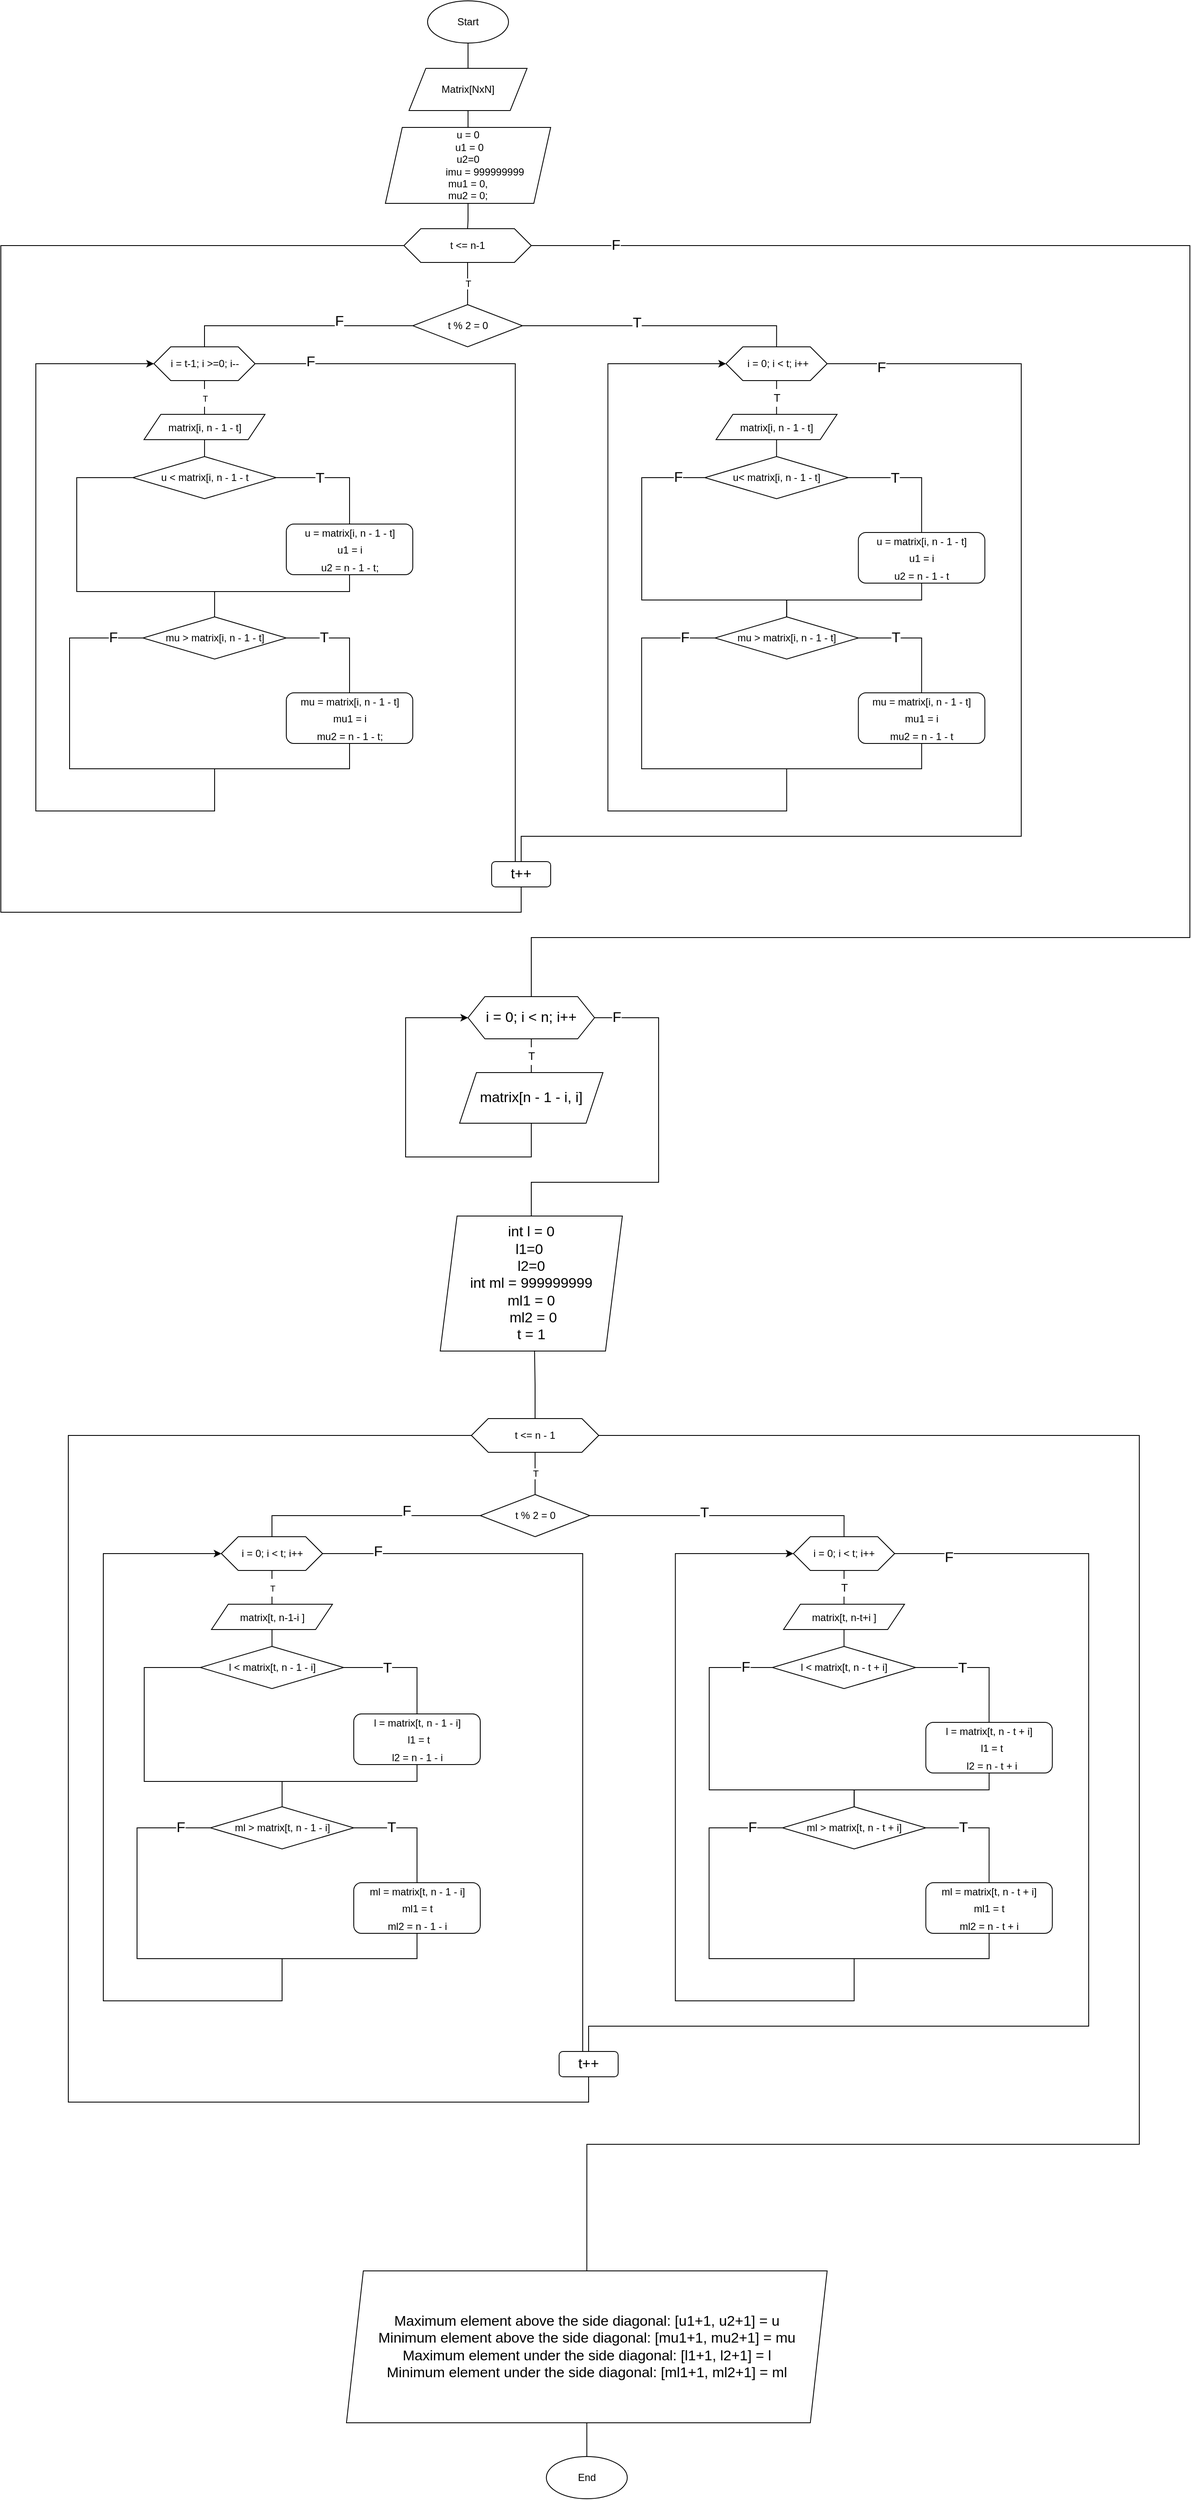 <mxfile version="15.4.0" type="device"><diagram id="8xcGf287EEQelV4MC-x3" name="Страница 1"><mxGraphModel dx="1084" dy="444" grid="0" gridSize="10" guides="1" tooltips="1" connect="1" arrows="1" fold="1" page="0" pageScale="1" pageWidth="827" pageHeight="1169" math="0" shadow="0"><root><mxCell id="0"/><mxCell id="1" parent="0"/><mxCell id="Vc5OaN6v-Y1OajRqYdBm-3" value="" style="edgeStyle=orthogonalEdgeStyle;rounded=0;orthogonalLoop=1;jettySize=auto;html=1;endArrow=none;endFill=0;" parent="1" source="Vc5OaN6v-Y1OajRqYdBm-1" target="Vc5OaN6v-Y1OajRqYdBm-2" edge="1"><mxGeometry relative="1" as="geometry"/></mxCell><mxCell id="Vc5OaN6v-Y1OajRqYdBm-1" value="Start" style="ellipse;whiteSpace=wrap;html=1;" parent="1" vertex="1"><mxGeometry x="366" y="30" width="96" height="50" as="geometry"/></mxCell><mxCell id="Vc5OaN6v-Y1OajRqYdBm-7" value="" style="edgeStyle=orthogonalEdgeStyle;rounded=0;orthogonalLoop=1;jettySize=auto;html=1;endArrow=none;endFill=0;" parent="1" source="Vc5OaN6v-Y1OajRqYdBm-2" target="Vc5OaN6v-Y1OajRqYdBm-6" edge="1"><mxGeometry relative="1" as="geometry"/></mxCell><mxCell id="Vc5OaN6v-Y1OajRqYdBm-2" value="Matrix[NxN]" style="shape=parallelogram;perimeter=parallelogramPerimeter;whiteSpace=wrap;html=1;fixedSize=1;" parent="1" vertex="1"><mxGeometry x="344" y="110" width="140" height="50" as="geometry"/></mxCell><mxCell id="Vc5OaN6v-Y1OajRqYdBm-9" value="" style="edgeStyle=orthogonalEdgeStyle;rounded=0;orthogonalLoop=1;jettySize=auto;html=1;endArrow=none;endFill=0;" parent="1" source="Vc5OaN6v-Y1OajRqYdBm-6" target="Vc5OaN6v-Y1OajRqYdBm-8" edge="1"><mxGeometry relative="1" as="geometry"/></mxCell><mxCell id="Vc5OaN6v-Y1OajRqYdBm-6" value="&lt;div&gt;u = 0&lt;/div&gt;&lt;div&gt;&amp;nbsp;u1 = 0&lt;/div&gt;&lt;div&gt;u2=0&lt;/div&gt;&lt;div&gt;&amp;nbsp; &amp;nbsp; &amp;nbsp; &amp;nbsp; &amp;nbsp; &amp;nbsp; imu = 999999999&lt;/div&gt;&lt;div&gt;mu1 = 0,&lt;/div&gt;&lt;div&gt;mu2 = 0;&lt;/div&gt;" style="shape=parallelogram;perimeter=parallelogramPerimeter;whiteSpace=wrap;html=1;fixedSize=1;" parent="1" vertex="1"><mxGeometry x="316" y="180" width="196" height="90" as="geometry"/></mxCell><mxCell id="Vc5OaN6v-Y1OajRqYdBm-59" style="edgeStyle=orthogonalEdgeStyle;rounded=0;orthogonalLoop=1;jettySize=auto;html=1;entryX=0.5;entryY=0;entryDx=0;entryDy=0;fontSize=17;endArrow=none;endFill=0;" parent="1" source="Vc5OaN6v-Y1OajRqYdBm-8" target="Vc5OaN6v-Y1OajRqYdBm-56" edge="1"><mxGeometry relative="1" as="geometry"><Array as="points"><mxPoint x="1270" y="320"/><mxPoint x="1270" y="1140"/><mxPoint x="489" y="1140"/></Array></mxGeometry></mxCell><mxCell id="Vc5OaN6v-Y1OajRqYdBm-60" value="F" style="edgeLabel;html=1;align=center;verticalAlign=middle;resizable=0;points=[];fontSize=17;" parent="Vc5OaN6v-Y1OajRqYdBm-59" vertex="1" connectable="0"><mxGeometry x="-0.841" y="1" relative="1" as="geometry"><mxPoint x="-95" y="1" as="offset"/></mxGeometry></mxCell><mxCell id="Vc5OaN6v-Y1OajRqYdBm-8" value="t &amp;lt;= n-1" style="shape=hexagon;perimeter=hexagonPerimeter2;whiteSpace=wrap;html=1;fixedSize=1;" parent="1" vertex="1"><mxGeometry x="338" y="300" width="151" height="40" as="geometry"/></mxCell><mxCell id="Vc5OaN6v-Y1OajRqYdBm-11" value="T" style="edgeStyle=orthogonalEdgeStyle;rounded=0;orthogonalLoop=1;jettySize=auto;html=1;endArrow=none;endFill=0;" parent="1" source="Vc5OaN6v-Y1OajRqYdBm-10" target="Vc5OaN6v-Y1OajRqYdBm-8" edge="1"><mxGeometry relative="1" as="geometry"/></mxCell><mxCell id="Vc5OaN6v-Y1OajRqYdBm-13" style="edgeStyle=orthogonalEdgeStyle;rounded=0;orthogonalLoop=1;jettySize=auto;html=1;entryX=0.5;entryY=0;entryDx=0;entryDy=0;endArrow=none;endFill=0;" parent="1" source="Vc5OaN6v-Y1OajRqYdBm-10" target="Vc5OaN6v-Y1OajRqYdBm-12" edge="1"><mxGeometry relative="1" as="geometry"/></mxCell><mxCell id="Vc5OaN6v-Y1OajRqYdBm-15" value="T" style="edgeLabel;html=1;align=center;verticalAlign=middle;resizable=0;points=[];fontSize=17;" parent="Vc5OaN6v-Y1OajRqYdBm-13" vertex="1" connectable="0"><mxGeometry x="-0.174" y="3" relative="1" as="geometry"><mxPoint as="offset"/></mxGeometry></mxCell><mxCell id="Vc5OaN6v-Y1OajRqYdBm-43" style="edgeStyle=orthogonalEdgeStyle;rounded=0;orthogonalLoop=1;jettySize=auto;html=1;entryX=0.5;entryY=0;entryDx=0;entryDy=0;fontSize=17;endArrow=none;endFill=0;" parent="1" source="Vc5OaN6v-Y1OajRqYdBm-10" target="Vc5OaN6v-Y1OajRqYdBm-31" edge="1"><mxGeometry relative="1" as="geometry"/></mxCell><mxCell id="Vc5OaN6v-Y1OajRqYdBm-44" value="F" style="edgeLabel;html=1;align=center;verticalAlign=middle;resizable=0;points=[];fontSize=17;" parent="Vc5OaN6v-Y1OajRqYdBm-43" vertex="1" connectable="0"><mxGeometry x="-0.352" y="7" relative="1" as="geometry"><mxPoint y="-12" as="offset"/></mxGeometry></mxCell><mxCell id="Vc5OaN6v-Y1OajRqYdBm-10" value="t % 2 = 0" style="rhombus;whiteSpace=wrap;html=1;" parent="1" vertex="1"><mxGeometry x="348.5" y="390" width="130" height="50" as="geometry"/></mxCell><mxCell id="Vc5OaN6v-Y1OajRqYdBm-152" style="edgeStyle=orthogonalEdgeStyle;rounded=0;orthogonalLoop=1;jettySize=auto;html=1;entryX=0.5;entryY=0;entryDx=0;entryDy=0;fontSize=17;endArrow=none;endFill=0;" parent="1" source="Vc5OaN6v-Y1OajRqYdBm-12" target="Vc5OaN6v-Y1OajRqYdBm-150" edge="1"><mxGeometry relative="1" as="geometry"><Array as="points"><mxPoint x="1070" y="460"/><mxPoint x="1070" y="1020"/><mxPoint x="477" y="1020"/></Array></mxGeometry></mxCell><mxCell id="Vc5OaN6v-Y1OajRqYdBm-153" value="F" style="edgeLabel;html=1;align=center;verticalAlign=middle;resizable=0;points=[];fontSize=17;" parent="Vc5OaN6v-Y1OajRqYdBm-152" vertex="1" connectable="0"><mxGeometry x="-0.909" y="-5" relative="1" as="geometry"><mxPoint x="-1" as="offset"/></mxGeometry></mxCell><mxCell id="Vc5OaN6v-Y1OajRqYdBm-12" value="&amp;nbsp;i = 0; i &amp;lt; t; i++" style="shape=hexagon;perimeter=hexagonPerimeter2;whiteSpace=wrap;html=1;fixedSize=1;" parent="1" vertex="1"><mxGeometry x="719.86" y="440" width="120" height="40" as="geometry"/></mxCell><mxCell id="Vc5OaN6v-Y1OajRqYdBm-19" style="edgeStyle=orthogonalEdgeStyle;rounded=0;orthogonalLoop=1;jettySize=auto;html=1;entryX=0.5;entryY=0;entryDx=0;entryDy=0;fontSize=17;endArrow=none;endFill=0;" parent="1" source="Vc5OaN6v-Y1OajRqYdBm-16" target="Vc5OaN6v-Y1OajRqYdBm-18" edge="1"><mxGeometry relative="1" as="geometry"/></mxCell><mxCell id="Vc5OaN6v-Y1OajRqYdBm-20" value="T" style="edgeLabel;html=1;align=center;verticalAlign=middle;resizable=0;points=[];fontSize=17;" parent="Vc5OaN6v-Y1OajRqYdBm-19" vertex="1" connectable="0"><mxGeometry x="-0.284" y="-1" relative="1" as="geometry"><mxPoint as="offset"/></mxGeometry></mxCell><mxCell id="Vc5OaN6v-Y1OajRqYdBm-22" value="F" style="edgeStyle=orthogonalEdgeStyle;rounded=0;orthogonalLoop=1;jettySize=auto;html=1;entryX=0.5;entryY=0;entryDx=0;entryDy=0;fontSize=17;endArrow=none;endFill=0;exitX=0;exitY=0.5;exitDx=0;exitDy=0;" parent="1" source="Vc5OaN6v-Y1OajRqYdBm-16" target="Vc5OaN6v-Y1OajRqYdBm-21" edge="1"><mxGeometry x="-0.852" relative="1" as="geometry"><Array as="points"><mxPoint x="620" y="595"/><mxPoint x="620" y="740"/><mxPoint x="792" y="740"/></Array><mxPoint x="-1" as="offset"/></mxGeometry></mxCell><mxCell id="Vc5OaN6v-Y1OajRqYdBm-16" value="u&amp;lt; matrix[i, n - 1 - t]" style="rhombus;whiteSpace=wrap;html=1;" parent="1" vertex="1"><mxGeometry x="694.86" y="570" width="170" height="50" as="geometry"/></mxCell><mxCell id="Vc5OaN6v-Y1OajRqYdBm-23" style="edgeStyle=orthogonalEdgeStyle;rounded=0;orthogonalLoop=1;jettySize=auto;html=1;entryX=0.5;entryY=0;entryDx=0;entryDy=0;fontSize=17;endArrow=none;endFill=0;" parent="1" source="Vc5OaN6v-Y1OajRqYdBm-18" target="Vc5OaN6v-Y1OajRqYdBm-21" edge="1"><mxGeometry relative="1" as="geometry"/></mxCell><mxCell id="Vc5OaN6v-Y1OajRqYdBm-18" value="&lt;div&gt;&lt;font style=&quot;font-size: 12px&quot;&gt;u = matrix[i, n - 1 - t]&lt;/font&gt;&lt;/div&gt;&lt;div&gt;&lt;span style=&quot;font-size: 12px&quot;&gt;u1 = i&lt;/span&gt;&lt;/div&gt;&lt;div&gt;&lt;span style=&quot;font-size: 12px&quot;&gt;u2 = n - 1 - t&lt;/span&gt;&lt;/div&gt;" style="rounded=1;whiteSpace=wrap;html=1;fontSize=17;" parent="1" vertex="1"><mxGeometry x="876.86" y="660" width="150" height="60" as="geometry"/></mxCell><mxCell id="Vc5OaN6v-Y1OajRqYdBm-25" value="T" style="edgeStyle=orthogonalEdgeStyle;rounded=0;orthogonalLoop=1;jettySize=auto;html=1;entryX=0.5;entryY=0;entryDx=0;entryDy=0;fontSize=17;endArrow=none;endFill=0;" parent="1" source="Vc5OaN6v-Y1OajRqYdBm-21" target="Vc5OaN6v-Y1OajRqYdBm-24" edge="1"><mxGeometry x="-0.386" relative="1" as="geometry"><Array as="points"><mxPoint x="951.86" y="785"/></Array><mxPoint x="1" as="offset"/></mxGeometry></mxCell><mxCell id="Vc5OaN6v-Y1OajRqYdBm-27" value="F" style="edgeStyle=orthogonalEdgeStyle;rounded=0;orthogonalLoop=1;jettySize=auto;html=1;entryX=0;entryY=0.5;entryDx=0;entryDy=0;fontSize=17;endArrow=classic;endFill=1;exitX=0;exitY=0.5;exitDx=0;exitDy=0;" parent="1" source="Vc5OaN6v-Y1OajRqYdBm-21" target="Vc5OaN6v-Y1OajRqYdBm-12" edge="1"><mxGeometry x="-0.945" relative="1" as="geometry"><mxPoint x="679.86" y="900" as="sourcePoint"/><Array as="points"><mxPoint x="619.86" y="785"/><mxPoint x="619.86" y="940"/><mxPoint x="791.86" y="940"/><mxPoint x="791.86" y="990"/><mxPoint x="579.86" y="990"/><mxPoint x="579.86" y="460"/></Array><mxPoint x="1" as="offset"/></mxGeometry></mxCell><mxCell id="Vc5OaN6v-Y1OajRqYdBm-21" value="mu &amp;gt; matrix[i, n - 1 - t]" style="rhombus;whiteSpace=wrap;html=1;" parent="1" vertex="1"><mxGeometry x="706.86" y="760" width="170" height="50" as="geometry"/></mxCell><mxCell id="Vc5OaN6v-Y1OajRqYdBm-28" style="edgeStyle=orthogonalEdgeStyle;rounded=0;orthogonalLoop=1;jettySize=auto;html=1;fontSize=17;endArrow=none;endFill=0;" parent="1" source="Vc5OaN6v-Y1OajRqYdBm-24" edge="1"><mxGeometry relative="1" as="geometry"><mxPoint x="789.86" y="940" as="targetPoint"/><Array as="points"><mxPoint x="951.86" y="940"/></Array></mxGeometry></mxCell><mxCell id="Vc5OaN6v-Y1OajRqYdBm-24" value="&lt;div&gt;&lt;span style=&quot;font-size: 12px&quot;&gt;mu = matrix[i, n - 1 - t]&lt;/span&gt;&lt;/div&gt;&lt;div&gt;&lt;span style=&quot;font-size: 12px&quot;&gt;mu1 = i&lt;/span&gt;&lt;/div&gt;&lt;div&gt;&lt;span style=&quot;font-size: 12px&quot;&gt;mu2 = n - 1 - t&lt;/span&gt;&lt;/div&gt;" style="rounded=1;whiteSpace=wrap;html=1;fontSize=17;" parent="1" vertex="1"><mxGeometry x="876.86" y="850" width="150" height="60" as="geometry"/></mxCell><mxCell id="Vc5OaN6v-Y1OajRqYdBm-50" value="&lt;font style=&quot;font-size: 10px&quot;&gt;T&lt;/font&gt;" style="edgeStyle=orthogonalEdgeStyle;rounded=0;orthogonalLoop=1;jettySize=auto;html=1;fontSize=17;endArrow=none;endFill=0;" parent="1" source="Vc5OaN6v-Y1OajRqYdBm-31" target="Vc5OaN6v-Y1OajRqYdBm-49" edge="1"><mxGeometry relative="1" as="geometry"/></mxCell><mxCell id="Vc5OaN6v-Y1OajRqYdBm-151" style="edgeStyle=orthogonalEdgeStyle;rounded=0;orthogonalLoop=1;jettySize=auto;html=1;entryX=0.5;entryY=0;entryDx=0;entryDy=0;fontSize=17;endArrow=none;endFill=0;" parent="1" source="Vc5OaN6v-Y1OajRqYdBm-31" target="Vc5OaN6v-Y1OajRqYdBm-150" edge="1"><mxGeometry relative="1" as="geometry"><Array as="points"><mxPoint x="470" y="460"/><mxPoint x="470" y="1050"/></Array></mxGeometry></mxCell><mxCell id="Vc5OaN6v-Y1OajRqYdBm-154" value="F" style="edgeLabel;html=1;align=center;verticalAlign=middle;resizable=0;points=[];fontSize=17;" parent="Vc5OaN6v-Y1OajRqYdBm-151" vertex="1" connectable="0"><mxGeometry x="-0.856" y="2" relative="1" as="geometry"><mxPoint as="offset"/></mxGeometry></mxCell><mxCell id="Vc5OaN6v-Y1OajRqYdBm-31" value="i = t-1; i &amp;gt;=0; i--" style="shape=hexagon;perimeter=hexagonPerimeter2;whiteSpace=wrap;html=1;fixedSize=1;" parent="1" vertex="1"><mxGeometry x="41.5" y="440" width="120" height="40" as="geometry"/></mxCell><mxCell id="Vc5OaN6v-Y1OajRqYdBm-32" style="edgeStyle=orthogonalEdgeStyle;rounded=0;orthogonalLoop=1;jettySize=auto;html=1;entryX=0.5;entryY=0;entryDx=0;entryDy=0;fontSize=17;endArrow=none;endFill=0;" parent="1" source="Vc5OaN6v-Y1OajRqYdBm-35" target="Vc5OaN6v-Y1OajRqYdBm-37" edge="1"><mxGeometry relative="1" as="geometry"/></mxCell><mxCell id="Vc5OaN6v-Y1OajRqYdBm-33" value="T" style="edgeLabel;html=1;align=center;verticalAlign=middle;resizable=0;points=[];fontSize=17;" parent="Vc5OaN6v-Y1OajRqYdBm-32" vertex="1" connectable="0"><mxGeometry x="-0.284" y="-1" relative="1" as="geometry"><mxPoint as="offset"/></mxGeometry></mxCell><mxCell id="Vc5OaN6v-Y1OajRqYdBm-48" style="edgeStyle=orthogonalEdgeStyle;rounded=0;orthogonalLoop=1;jettySize=auto;html=1;entryX=0.5;entryY=0;entryDx=0;entryDy=0;fontSize=17;endArrow=none;endFill=0;exitX=0;exitY=0.5;exitDx=0;exitDy=0;" parent="1" source="Vc5OaN6v-Y1OajRqYdBm-35" target="Vc5OaN6v-Y1OajRqYdBm-40" edge="1"><mxGeometry relative="1" as="geometry"><Array as="points"><mxPoint x="-50" y="595"/><mxPoint x="-50" y="730"/><mxPoint x="114" y="730"/></Array></mxGeometry></mxCell><mxCell id="Vc5OaN6v-Y1OajRqYdBm-35" value="u &amp;lt; matrix[i, n - 1 - t" style="rhombus;whiteSpace=wrap;html=1;" parent="1" vertex="1"><mxGeometry x="16.5" y="570" width="170" height="50" as="geometry"/></mxCell><mxCell id="Vc5OaN6v-Y1OajRqYdBm-36" style="edgeStyle=orthogonalEdgeStyle;rounded=0;orthogonalLoop=1;jettySize=auto;html=1;entryX=0.5;entryY=0;entryDx=0;entryDy=0;fontSize=17;endArrow=none;endFill=0;" parent="1" source="Vc5OaN6v-Y1OajRqYdBm-37" target="Vc5OaN6v-Y1OajRqYdBm-40" edge="1"><mxGeometry relative="1" as="geometry"><mxPoint x="113.5" y="810" as="targetPoint"/><Array as="points"><mxPoint x="274" y="730"/><mxPoint x="114" y="730"/></Array></mxGeometry></mxCell><mxCell id="Vc5OaN6v-Y1OajRqYdBm-37" value="&lt;div&gt;&lt;span style=&quot;font-size: 12px&quot;&gt;u = matrix[i, n - 1 - t]&lt;/span&gt;&lt;/div&gt;&lt;div&gt;&lt;span style=&quot;font-size: 12px&quot;&gt;u1 = i&lt;/span&gt;&lt;/div&gt;&lt;div&gt;&lt;span style=&quot;font-size: 12px&quot;&gt;u2 = n - 1 - t;&lt;/span&gt;&lt;/div&gt;" style="rounded=1;whiteSpace=wrap;html=1;fontSize=17;" parent="1" vertex="1"><mxGeometry x="198.5" y="650" width="150" height="60" as="geometry"/></mxCell><mxCell id="Vc5OaN6v-Y1OajRqYdBm-38" value="T" style="edgeStyle=orthogonalEdgeStyle;rounded=0;orthogonalLoop=1;jettySize=auto;html=1;entryX=0.5;entryY=0;entryDx=0;entryDy=0;fontSize=17;endArrow=none;endFill=0;" parent="1" source="Vc5OaN6v-Y1OajRqYdBm-40" target="Vc5OaN6v-Y1OajRqYdBm-42" edge="1"><mxGeometry x="-0.386" relative="1" as="geometry"><Array as="points"><mxPoint x="273.5" y="785"/></Array><mxPoint x="1" as="offset"/></mxGeometry></mxCell><mxCell id="Vc5OaN6v-Y1OajRqYdBm-39" value="F" style="edgeStyle=orthogonalEdgeStyle;rounded=0;orthogonalLoop=1;jettySize=auto;html=1;entryX=0;entryY=0.5;entryDx=0;entryDy=0;fontSize=17;endArrow=classic;endFill=1;exitX=0;exitY=0.5;exitDx=0;exitDy=0;" parent="1" source="Vc5OaN6v-Y1OajRqYdBm-40" target="Vc5OaN6v-Y1OajRqYdBm-31" edge="1"><mxGeometry x="-0.945" relative="1" as="geometry"><mxPoint x="1.5" y="900" as="sourcePoint"/><Array as="points"><mxPoint x="-58.5" y="785"/><mxPoint x="-58.5" y="940"/><mxPoint x="113.5" y="940"/><mxPoint x="113.5" y="990"/><mxPoint x="-98.5" y="990"/><mxPoint x="-98.5" y="460"/></Array><mxPoint x="1" as="offset"/></mxGeometry></mxCell><mxCell id="Vc5OaN6v-Y1OajRqYdBm-40" value="mu &amp;gt; matrix[i, n - 1 - t]" style="rhombus;whiteSpace=wrap;html=1;" parent="1" vertex="1"><mxGeometry x="28.5" y="760" width="170" height="50" as="geometry"/></mxCell><mxCell id="Vc5OaN6v-Y1OajRqYdBm-41" style="edgeStyle=orthogonalEdgeStyle;rounded=0;orthogonalLoop=1;jettySize=auto;html=1;fontSize=17;endArrow=none;endFill=0;" parent="1" source="Vc5OaN6v-Y1OajRqYdBm-42" edge="1"><mxGeometry relative="1" as="geometry"><mxPoint x="111.5" y="940" as="targetPoint"/><Array as="points"><mxPoint x="273.5" y="940"/></Array></mxGeometry></mxCell><mxCell id="Vc5OaN6v-Y1OajRqYdBm-42" value="&lt;div&gt;&lt;span style=&quot;font-size: 12px&quot;&gt;mu = matrix[i, n - 1 - t]&lt;/span&gt;&lt;/div&gt;&lt;div&gt;&lt;span style=&quot;font-size: 12px&quot;&gt;mu1 = i&lt;/span&gt;&lt;/div&gt;&lt;div&gt;&lt;span style=&quot;font-size: 12px&quot;&gt;mu2 = n - 1 - t;&lt;/span&gt;&lt;/div&gt;" style="rounded=1;whiteSpace=wrap;html=1;fontSize=17;" parent="1" vertex="1"><mxGeometry x="198.5" y="850" width="150" height="60" as="geometry"/></mxCell><mxCell id="Vc5OaN6v-Y1OajRqYdBm-52" style="edgeStyle=orthogonalEdgeStyle;rounded=0;orthogonalLoop=1;jettySize=auto;html=1;entryX=0.5;entryY=0;entryDx=0;entryDy=0;fontSize=17;endArrow=none;endFill=0;" parent="1" source="Vc5OaN6v-Y1OajRqYdBm-49" target="Vc5OaN6v-Y1OajRqYdBm-35" edge="1"><mxGeometry relative="1" as="geometry"/></mxCell><mxCell id="Vc5OaN6v-Y1OajRqYdBm-49" value="&lt;font style=&quot;font-size: 12px&quot;&gt;matrix[i, n - 1 - t]&lt;/font&gt;" style="shape=parallelogram;perimeter=parallelogramPerimeter;whiteSpace=wrap;html=1;fixedSize=1;fontSize=17;" parent="1" vertex="1"><mxGeometry x="29.75" y="520" width="143.5" height="30" as="geometry"/></mxCell><mxCell id="Vc5OaN6v-Y1OajRqYdBm-54" value="" style="edgeStyle=orthogonalEdgeStyle;rounded=0;orthogonalLoop=1;jettySize=auto;html=1;fontSize=17;endArrow=none;endFill=0;" parent="1" source="Vc5OaN6v-Y1OajRqYdBm-53" target="Vc5OaN6v-Y1OajRqYdBm-16" edge="1"><mxGeometry relative="1" as="geometry"/></mxCell><mxCell id="Vc5OaN6v-Y1OajRqYdBm-55" value="&lt;font style=&quot;font-size: 13px&quot;&gt;T&lt;/font&gt;" style="edgeStyle=orthogonalEdgeStyle;rounded=0;orthogonalLoop=1;jettySize=auto;html=1;fontSize=17;endArrow=none;endFill=0;" parent="1" source="Vc5OaN6v-Y1OajRqYdBm-53" target="Vc5OaN6v-Y1OajRqYdBm-12" edge="1"><mxGeometry relative="1" as="geometry"/></mxCell><mxCell id="Vc5OaN6v-Y1OajRqYdBm-53" value="&lt;font style=&quot;font-size: 12px&quot;&gt;matrix[i, n - 1 - t]&lt;/font&gt;" style="shape=parallelogram;perimeter=parallelogramPerimeter;whiteSpace=wrap;html=1;fixedSize=1;fontSize=17;" parent="1" vertex="1"><mxGeometry x="708.11" y="520" width="143.5" height="30" as="geometry"/></mxCell><mxCell id="Vc5OaN6v-Y1OajRqYdBm-62" value="&lt;font style=&quot;font-size: 13px&quot;&gt;T&lt;/font&gt;" style="edgeStyle=orthogonalEdgeStyle;rounded=0;orthogonalLoop=1;jettySize=auto;html=1;fontSize=17;endArrow=none;endFill=0;" parent="1" source="Vc5OaN6v-Y1OajRqYdBm-56" target="Vc5OaN6v-Y1OajRqYdBm-61" edge="1"><mxGeometry relative="1" as="geometry"/></mxCell><mxCell id="Vc5OaN6v-Y1OajRqYdBm-65" value="F" style="edgeStyle=orthogonalEdgeStyle;rounded=0;orthogonalLoop=1;jettySize=auto;html=1;entryX=0.5;entryY=0;entryDx=0;entryDy=0;fontSize=17;endArrow=none;endFill=0;" parent="1" source="Vc5OaN6v-Y1OajRqYdBm-56" target="Vc5OaN6v-Y1OajRqYdBm-64" edge="1"><mxGeometry x="-0.887" relative="1" as="geometry"><Array as="points"><mxPoint x="640" y="1235"/><mxPoint x="640" y="1430"/><mxPoint x="489" y="1430"/></Array><mxPoint as="offset"/></mxGeometry></mxCell><mxCell id="Vc5OaN6v-Y1OajRqYdBm-56" value="i = 0; i &amp;lt; n; i++" style="shape=hexagon;perimeter=hexagonPerimeter2;whiteSpace=wrap;html=1;fixedSize=1;fontSize=17;" parent="1" vertex="1"><mxGeometry x="414" y="1210" width="150" height="50" as="geometry"/></mxCell><mxCell id="Vc5OaN6v-Y1OajRqYdBm-63" style="edgeStyle=orthogonalEdgeStyle;rounded=0;orthogonalLoop=1;jettySize=auto;html=1;entryX=0;entryY=0.5;entryDx=0;entryDy=0;fontSize=17;endArrow=classic;endFill=1;" parent="1" source="Vc5OaN6v-Y1OajRqYdBm-61" target="Vc5OaN6v-Y1OajRqYdBm-56" edge="1"><mxGeometry relative="1" as="geometry"><Array as="points"><mxPoint x="489" y="1400"/><mxPoint x="340" y="1400"/><mxPoint x="340" y="1235"/></Array></mxGeometry></mxCell><mxCell id="Vc5OaN6v-Y1OajRqYdBm-61" value="matrix[n - 1 - i, i]" style="shape=parallelogram;perimeter=parallelogramPerimeter;whiteSpace=wrap;html=1;fixedSize=1;fontSize=17;" parent="1" vertex="1"><mxGeometry x="404" y="1300" width="170" height="60" as="geometry"/></mxCell><mxCell id="Vc5OaN6v-Y1OajRqYdBm-64" value="&lt;div&gt;int l = 0&lt;/div&gt;&lt;div&gt;l1=0&amp;nbsp;&lt;/div&gt;&lt;div&gt;l2=0&lt;/div&gt;&lt;div&gt;&lt;span&gt;int ml = 999999999&lt;/span&gt;&lt;/div&gt;&lt;div&gt;ml1 = 0&lt;/div&gt;&lt;div&gt;&amp;nbsp;ml2 = 0&lt;/div&gt;&lt;div&gt;t = 1&lt;/div&gt;" style="shape=parallelogram;perimeter=parallelogramPerimeter;whiteSpace=wrap;html=1;fixedSize=1;fontSize=17;" parent="1" vertex="1"><mxGeometry x="381" y="1470" width="216" height="160" as="geometry"/></mxCell><mxCell id="Vc5OaN6v-Y1OajRqYdBm-155" style="edgeStyle=orthogonalEdgeStyle;rounded=0;orthogonalLoop=1;jettySize=auto;html=1;entryX=0;entryY=0.5;entryDx=0;entryDy=0;fontSize=17;endArrow=none;endFill=0;" parent="1" source="Vc5OaN6v-Y1OajRqYdBm-150" target="Vc5OaN6v-Y1OajRqYdBm-8" edge="1"><mxGeometry relative="1" as="geometry"><Array as="points"><mxPoint x="477" y="1110"/><mxPoint x="-140" y="1110"/><mxPoint x="-140" y="320"/></Array></mxGeometry></mxCell><mxCell id="Vc5OaN6v-Y1OajRqYdBm-150" value="t++" style="rounded=1;whiteSpace=wrap;html=1;fontSize=17;" parent="1" vertex="1"><mxGeometry x="442" y="1050" width="70" height="30" as="geometry"/></mxCell><mxCell id="Vc5OaN6v-Y1OajRqYdBm-201" style="edgeStyle=orthogonalEdgeStyle;rounded=0;orthogonalLoop=1;jettySize=auto;html=1;fontSize=17;endArrow=none;endFill=0;entryX=0.518;entryY=0.996;entryDx=0;entryDy=0;entryPerimeter=0;" parent="1" source="Vc5OaN6v-Y1OajRqYdBm-157" target="Vc5OaN6v-Y1OajRqYdBm-64" edge="1"><mxGeometry relative="1" as="geometry"><mxPoint x="493.5" y="1640.0" as="targetPoint"/></mxGeometry></mxCell><mxCell id="Vc5OaN6v-Y1OajRqYdBm-203" style="edgeStyle=orthogonalEdgeStyle;rounded=0;orthogonalLoop=1;jettySize=auto;html=1;entryX=0.5;entryY=0;entryDx=0;entryDy=0;fontSize=17;endArrow=none;endFill=0;" parent="1" source="Vc5OaN6v-Y1OajRqYdBm-157" target="Vc5OaN6v-Y1OajRqYdBm-202" edge="1"><mxGeometry relative="1" as="geometry"><Array as="points"><mxPoint x="1210" y="1730"/><mxPoint x="1210" y="2570"/><mxPoint x="555" y="2570"/></Array></mxGeometry></mxCell><mxCell id="Vc5OaN6v-Y1OajRqYdBm-157" value="t &amp;lt;= n - 1" style="shape=hexagon;perimeter=hexagonPerimeter2;whiteSpace=wrap;html=1;fixedSize=1;" parent="1" vertex="1"><mxGeometry x="418" y="1710" width="151" height="40" as="geometry"/></mxCell><mxCell id="Vc5OaN6v-Y1OajRqYdBm-158" value="T" style="edgeStyle=orthogonalEdgeStyle;rounded=0;orthogonalLoop=1;jettySize=auto;html=1;endArrow=none;endFill=0;" parent="1" source="Vc5OaN6v-Y1OajRqYdBm-163" target="Vc5OaN6v-Y1OajRqYdBm-157" edge="1"><mxGeometry relative="1" as="geometry"/></mxCell><mxCell id="Vc5OaN6v-Y1OajRqYdBm-159" style="edgeStyle=orthogonalEdgeStyle;rounded=0;orthogonalLoop=1;jettySize=auto;html=1;entryX=0.5;entryY=0;entryDx=0;entryDy=0;endArrow=none;endFill=0;" parent="1" source="Vc5OaN6v-Y1OajRqYdBm-163" target="Vc5OaN6v-Y1OajRqYdBm-166" edge="1"><mxGeometry relative="1" as="geometry"/></mxCell><mxCell id="Vc5OaN6v-Y1OajRqYdBm-160" value="T" style="edgeLabel;html=1;align=center;verticalAlign=middle;resizable=0;points=[];fontSize=17;" parent="Vc5OaN6v-Y1OajRqYdBm-159" vertex="1" connectable="0"><mxGeometry x="-0.174" y="3" relative="1" as="geometry"><mxPoint as="offset"/></mxGeometry></mxCell><mxCell id="Vc5OaN6v-Y1OajRqYdBm-161" style="edgeStyle=orthogonalEdgeStyle;rounded=0;orthogonalLoop=1;jettySize=auto;html=1;entryX=0.5;entryY=0;entryDx=0;entryDy=0;fontSize=17;endArrow=none;endFill=0;" parent="1" source="Vc5OaN6v-Y1OajRqYdBm-163" target="Vc5OaN6v-Y1OajRqYdBm-181" edge="1"><mxGeometry relative="1" as="geometry"/></mxCell><mxCell id="Vc5OaN6v-Y1OajRqYdBm-162" value="F" style="edgeLabel;html=1;align=center;verticalAlign=middle;resizable=0;points=[];fontSize=17;" parent="Vc5OaN6v-Y1OajRqYdBm-161" vertex="1" connectable="0"><mxGeometry x="-0.352" y="7" relative="1" as="geometry"><mxPoint y="-12" as="offset"/></mxGeometry></mxCell><mxCell id="Vc5OaN6v-Y1OajRqYdBm-163" value="t % 2 = 0" style="rhombus;whiteSpace=wrap;html=1;" parent="1" vertex="1"><mxGeometry x="428.5" y="1800" width="130" height="50" as="geometry"/></mxCell><mxCell id="Vc5OaN6v-Y1OajRqYdBm-164" style="edgeStyle=orthogonalEdgeStyle;rounded=0;orthogonalLoop=1;jettySize=auto;html=1;entryX=0.5;entryY=0;entryDx=0;entryDy=0;fontSize=17;endArrow=none;endFill=0;" parent="1" source="Vc5OaN6v-Y1OajRqYdBm-166" target="Vc5OaN6v-Y1OajRqYdBm-199" edge="1"><mxGeometry relative="1" as="geometry"><Array as="points"><mxPoint x="1150" y="1870"/><mxPoint x="1150" y="2430"/><mxPoint x="557" y="2430"/></Array></mxGeometry></mxCell><mxCell id="Vc5OaN6v-Y1OajRqYdBm-165" value="F" style="edgeLabel;html=1;align=center;verticalAlign=middle;resizable=0;points=[];fontSize=17;" parent="Vc5OaN6v-Y1OajRqYdBm-164" vertex="1" connectable="0"><mxGeometry x="-0.909" y="-5" relative="1" as="geometry"><mxPoint x="-1" as="offset"/></mxGeometry></mxCell><mxCell id="Vc5OaN6v-Y1OajRqYdBm-166" value="i = 0; i &amp;lt; t; i++" style="shape=hexagon;perimeter=hexagonPerimeter2;whiteSpace=wrap;html=1;fixedSize=1;" parent="1" vertex="1"><mxGeometry x="799.86" y="1850" width="120" height="40" as="geometry"/></mxCell><mxCell id="Vc5OaN6v-Y1OajRqYdBm-167" style="edgeStyle=orthogonalEdgeStyle;rounded=0;orthogonalLoop=1;jettySize=auto;html=1;entryX=0.5;entryY=0;entryDx=0;entryDy=0;fontSize=17;endArrow=none;endFill=0;" parent="1" source="Vc5OaN6v-Y1OajRqYdBm-170" target="Vc5OaN6v-Y1OajRqYdBm-172" edge="1"><mxGeometry relative="1" as="geometry"/></mxCell><mxCell id="Vc5OaN6v-Y1OajRqYdBm-168" value="T" style="edgeLabel;html=1;align=center;verticalAlign=middle;resizable=0;points=[];fontSize=17;" parent="Vc5OaN6v-Y1OajRqYdBm-167" vertex="1" connectable="0"><mxGeometry x="-0.284" y="-1" relative="1" as="geometry"><mxPoint as="offset"/></mxGeometry></mxCell><mxCell id="Vc5OaN6v-Y1OajRqYdBm-169" value="F" style="edgeStyle=orthogonalEdgeStyle;rounded=0;orthogonalLoop=1;jettySize=auto;html=1;entryX=0.5;entryY=0;entryDx=0;entryDy=0;fontSize=17;endArrow=none;endFill=0;exitX=0;exitY=0.5;exitDx=0;exitDy=0;" parent="1" source="Vc5OaN6v-Y1OajRqYdBm-170" target="Vc5OaN6v-Y1OajRqYdBm-175" edge="1"><mxGeometry x="-0.852" relative="1" as="geometry"><Array as="points"><mxPoint x="700" y="2005"/><mxPoint x="700" y="2150"/><mxPoint x="872" y="2150"/></Array><mxPoint x="-1" as="offset"/></mxGeometry></mxCell><mxCell id="Vc5OaN6v-Y1OajRqYdBm-170" value="&lt;div&gt;l &amp;lt; matrix[t, n - t + i]&lt;/div&gt;" style="rhombus;whiteSpace=wrap;html=1;" parent="1" vertex="1"><mxGeometry x="774.86" y="1980" width="170" height="50" as="geometry"/></mxCell><mxCell id="Vc5OaN6v-Y1OajRqYdBm-171" style="edgeStyle=orthogonalEdgeStyle;rounded=0;orthogonalLoop=1;jettySize=auto;html=1;entryX=0.5;entryY=0;entryDx=0;entryDy=0;fontSize=17;endArrow=none;endFill=0;" parent="1" source="Vc5OaN6v-Y1OajRqYdBm-172" target="Vc5OaN6v-Y1OajRqYdBm-175" edge="1"><mxGeometry relative="1" as="geometry"/></mxCell><mxCell id="Vc5OaN6v-Y1OajRqYdBm-172" value="&lt;div&gt;&lt;span style=&quot;font-size: 12px&quot;&gt;l = matrix[t, n - t + i]&lt;/span&gt;&lt;/div&gt;&lt;div&gt;&lt;span style=&quot;font-size: 12px&quot;&gt;&amp;nbsp; l1 = t&lt;/span&gt;&lt;/div&gt;&lt;div&gt;&lt;span style=&quot;font-size: 12px&quot;&gt;&amp;nbsp; l2 = n - t + i&lt;/span&gt;&lt;/div&gt;" style="rounded=1;whiteSpace=wrap;html=1;fontSize=17;" parent="1" vertex="1"><mxGeometry x="956.86" y="2070" width="150" height="60" as="geometry"/></mxCell><mxCell id="Vc5OaN6v-Y1OajRqYdBm-173" value="T" style="edgeStyle=orthogonalEdgeStyle;rounded=0;orthogonalLoop=1;jettySize=auto;html=1;entryX=0.5;entryY=0;entryDx=0;entryDy=0;fontSize=17;endArrow=none;endFill=0;" parent="1" source="Vc5OaN6v-Y1OajRqYdBm-175" target="Vc5OaN6v-Y1OajRqYdBm-177" edge="1"><mxGeometry x="-0.386" relative="1" as="geometry"><Array as="points"><mxPoint x="1031.86" y="2195"/></Array><mxPoint x="1" as="offset"/></mxGeometry></mxCell><mxCell id="Vc5OaN6v-Y1OajRqYdBm-174" value="F" style="edgeStyle=orthogonalEdgeStyle;rounded=0;orthogonalLoop=1;jettySize=auto;html=1;entryX=0;entryY=0.5;entryDx=0;entryDy=0;fontSize=17;endArrow=classic;endFill=1;exitX=0;exitY=0.5;exitDx=0;exitDy=0;" parent="1" source="Vc5OaN6v-Y1OajRqYdBm-175" target="Vc5OaN6v-Y1OajRqYdBm-166" edge="1"><mxGeometry x="-0.945" relative="1" as="geometry"><mxPoint x="759.86" y="2310" as="sourcePoint"/><Array as="points"><mxPoint x="699.86" y="2195"/><mxPoint x="699.86" y="2350"/><mxPoint x="871.86" y="2350"/><mxPoint x="871.86" y="2400"/><mxPoint x="659.86" y="2400"/><mxPoint x="659.86" y="1870"/></Array><mxPoint x="1" as="offset"/></mxGeometry></mxCell><mxCell id="Vc5OaN6v-Y1OajRqYdBm-175" value="ml &amp;gt; matrix[t, n - t + i]" style="rhombus;whiteSpace=wrap;html=1;" parent="1" vertex="1"><mxGeometry x="786.86" y="2170" width="170" height="50" as="geometry"/></mxCell><mxCell id="Vc5OaN6v-Y1OajRqYdBm-176" style="edgeStyle=orthogonalEdgeStyle;rounded=0;orthogonalLoop=1;jettySize=auto;html=1;fontSize=17;endArrow=none;endFill=0;" parent="1" source="Vc5OaN6v-Y1OajRqYdBm-177" edge="1"><mxGeometry relative="1" as="geometry"><mxPoint x="869.86" y="2350" as="targetPoint"/><Array as="points"><mxPoint x="1031.86" y="2350"/></Array></mxGeometry></mxCell><mxCell id="Vc5OaN6v-Y1OajRqYdBm-177" value="&lt;div&gt;&lt;span style=&quot;font-size: 12px&quot;&gt;ml = matrix[t, n - t + i]&lt;/span&gt;&lt;/div&gt;&lt;div&gt;&lt;span style=&quot;font-size: 12px&quot;&gt;ml1 = t&lt;/span&gt;&lt;/div&gt;&lt;div&gt;&lt;span style=&quot;font-size: 12px&quot;&gt;ml2 = n - t + i&lt;/span&gt;&lt;/div&gt;" style="rounded=1;whiteSpace=wrap;html=1;fontSize=17;" parent="1" vertex="1"><mxGeometry x="956.86" y="2260" width="150" height="60" as="geometry"/></mxCell><mxCell id="Vc5OaN6v-Y1OajRqYdBm-178" value="&lt;font style=&quot;font-size: 10px&quot;&gt;T&lt;/font&gt;" style="edgeStyle=orthogonalEdgeStyle;rounded=0;orthogonalLoop=1;jettySize=auto;html=1;fontSize=17;endArrow=none;endFill=0;" parent="1" source="Vc5OaN6v-Y1OajRqYdBm-181" target="Vc5OaN6v-Y1OajRqYdBm-194" edge="1"><mxGeometry relative="1" as="geometry"/></mxCell><mxCell id="Vc5OaN6v-Y1OajRqYdBm-179" style="edgeStyle=orthogonalEdgeStyle;rounded=0;orthogonalLoop=1;jettySize=auto;html=1;entryX=0.5;entryY=0;entryDx=0;entryDy=0;fontSize=17;endArrow=none;endFill=0;" parent="1" source="Vc5OaN6v-Y1OajRqYdBm-181" target="Vc5OaN6v-Y1OajRqYdBm-199" edge="1"><mxGeometry relative="1" as="geometry"><Array as="points"><mxPoint x="550" y="1870"/><mxPoint x="550" y="2460"/></Array></mxGeometry></mxCell><mxCell id="Vc5OaN6v-Y1OajRqYdBm-180" value="F" style="edgeLabel;html=1;align=center;verticalAlign=middle;resizable=0;points=[];fontSize=17;" parent="Vc5OaN6v-Y1OajRqYdBm-179" vertex="1" connectable="0"><mxGeometry x="-0.856" y="2" relative="1" as="geometry"><mxPoint as="offset"/></mxGeometry></mxCell><mxCell id="Vc5OaN6v-Y1OajRqYdBm-181" value="i = 0; i &amp;lt; t; i++" style="shape=hexagon;perimeter=hexagonPerimeter2;whiteSpace=wrap;html=1;fixedSize=1;" parent="1" vertex="1"><mxGeometry x="121.5" y="1850" width="120" height="40" as="geometry"/></mxCell><mxCell id="Vc5OaN6v-Y1OajRqYdBm-182" style="edgeStyle=orthogonalEdgeStyle;rounded=0;orthogonalLoop=1;jettySize=auto;html=1;entryX=0.5;entryY=0;entryDx=0;entryDy=0;fontSize=17;endArrow=none;endFill=0;" parent="1" source="Vc5OaN6v-Y1OajRqYdBm-185" target="Vc5OaN6v-Y1OajRqYdBm-187" edge="1"><mxGeometry relative="1" as="geometry"/></mxCell><mxCell id="Vc5OaN6v-Y1OajRqYdBm-183" value="T" style="edgeLabel;html=1;align=center;verticalAlign=middle;resizable=0;points=[];fontSize=17;" parent="Vc5OaN6v-Y1OajRqYdBm-182" vertex="1" connectable="0"><mxGeometry x="-0.284" y="-1" relative="1" as="geometry"><mxPoint as="offset"/></mxGeometry></mxCell><mxCell id="Vc5OaN6v-Y1OajRqYdBm-184" style="edgeStyle=orthogonalEdgeStyle;rounded=0;orthogonalLoop=1;jettySize=auto;html=1;entryX=0.5;entryY=0;entryDx=0;entryDy=0;fontSize=17;endArrow=none;endFill=0;exitX=0;exitY=0.5;exitDx=0;exitDy=0;" parent="1" source="Vc5OaN6v-Y1OajRqYdBm-185" target="Vc5OaN6v-Y1OajRqYdBm-190" edge="1"><mxGeometry relative="1" as="geometry"><Array as="points"><mxPoint x="30" y="2005"/><mxPoint x="30" y="2140"/><mxPoint x="194" y="2140"/></Array></mxGeometry></mxCell><mxCell id="Vc5OaN6v-Y1OajRqYdBm-185" value="l &amp;lt; matrix[t, n - 1 - i]" style="rhombus;whiteSpace=wrap;html=1;" parent="1" vertex="1"><mxGeometry x="96.5" y="1980" width="170" height="50" as="geometry"/></mxCell><mxCell id="Vc5OaN6v-Y1OajRqYdBm-186" style="edgeStyle=orthogonalEdgeStyle;rounded=0;orthogonalLoop=1;jettySize=auto;html=1;entryX=0.5;entryY=0;entryDx=0;entryDy=0;fontSize=17;endArrow=none;endFill=0;" parent="1" source="Vc5OaN6v-Y1OajRqYdBm-187" target="Vc5OaN6v-Y1OajRqYdBm-190" edge="1"><mxGeometry relative="1" as="geometry"><mxPoint x="193.5" y="2220" as="targetPoint"/><Array as="points"><mxPoint x="354" y="2140"/><mxPoint x="194" y="2140"/></Array></mxGeometry></mxCell><mxCell id="Vc5OaN6v-Y1OajRqYdBm-187" value="&lt;div&gt;&lt;span style=&quot;font-size: 12px&quot;&gt;l = matrix[t, n - 1 - i]&lt;/span&gt;&lt;/div&gt;&lt;div&gt;&lt;span style=&quot;font-size: 12px&quot;&gt;&amp;nbsp;l1 = t&lt;/span&gt;&lt;/div&gt;&lt;div&gt;&lt;span style=&quot;font-size: 12px&quot;&gt;l2 = n - 1 - i&lt;/span&gt;&lt;/div&gt;" style="rounded=1;whiteSpace=wrap;html=1;fontSize=17;" parent="1" vertex="1"><mxGeometry x="278.5" y="2060" width="150" height="60" as="geometry"/></mxCell><mxCell id="Vc5OaN6v-Y1OajRqYdBm-188" value="T" style="edgeStyle=orthogonalEdgeStyle;rounded=0;orthogonalLoop=1;jettySize=auto;html=1;entryX=0.5;entryY=0;entryDx=0;entryDy=0;fontSize=17;endArrow=none;endFill=0;" parent="1" source="Vc5OaN6v-Y1OajRqYdBm-190" target="Vc5OaN6v-Y1OajRqYdBm-192" edge="1"><mxGeometry x="-0.386" relative="1" as="geometry"><Array as="points"><mxPoint x="353.5" y="2195"/></Array><mxPoint x="1" as="offset"/></mxGeometry></mxCell><mxCell id="Vc5OaN6v-Y1OajRqYdBm-189" value="F" style="edgeStyle=orthogonalEdgeStyle;rounded=0;orthogonalLoop=1;jettySize=auto;html=1;entryX=0;entryY=0.5;entryDx=0;entryDy=0;fontSize=17;endArrow=classic;endFill=1;exitX=0;exitY=0.5;exitDx=0;exitDy=0;" parent="1" source="Vc5OaN6v-Y1OajRqYdBm-190" target="Vc5OaN6v-Y1OajRqYdBm-181" edge="1"><mxGeometry x="-0.945" relative="1" as="geometry"><mxPoint x="81.5" y="2310" as="sourcePoint"/><Array as="points"><mxPoint x="21.5" y="2195"/><mxPoint x="21.5" y="2350"/><mxPoint x="193.5" y="2350"/><mxPoint x="193.5" y="2400"/><mxPoint x="-18.5" y="2400"/><mxPoint x="-18.5" y="1870"/></Array><mxPoint x="1" as="offset"/></mxGeometry></mxCell><mxCell id="Vc5OaN6v-Y1OajRqYdBm-190" value="ml &amp;gt; matrix[t, n - 1 - i]" style="rhombus;whiteSpace=wrap;html=1;" parent="1" vertex="1"><mxGeometry x="108.5" y="2170" width="170" height="50" as="geometry"/></mxCell><mxCell id="Vc5OaN6v-Y1OajRqYdBm-191" style="edgeStyle=orthogonalEdgeStyle;rounded=0;orthogonalLoop=1;jettySize=auto;html=1;fontSize=17;endArrow=none;endFill=0;" parent="1" source="Vc5OaN6v-Y1OajRqYdBm-192" edge="1"><mxGeometry relative="1" as="geometry"><mxPoint x="191.5" y="2350" as="targetPoint"/><Array as="points"><mxPoint x="353.5" y="2350"/></Array></mxGeometry></mxCell><mxCell id="Vc5OaN6v-Y1OajRqYdBm-192" value="&lt;div&gt;&lt;span style=&quot;font-size: 12px&quot;&gt;ml = matrix[t, n - 1 - i]&lt;/span&gt;&lt;/div&gt;&lt;div&gt;&lt;span style=&quot;font-size: 12px&quot;&gt;ml1 = t&lt;/span&gt;&lt;/div&gt;&lt;div&gt;&lt;span style=&quot;font-size: 12px&quot;&gt;ml2 = n - 1 - i&lt;/span&gt;&lt;/div&gt;" style="rounded=1;whiteSpace=wrap;html=1;fontSize=17;" parent="1" vertex="1"><mxGeometry x="278.5" y="2260" width="150" height="60" as="geometry"/></mxCell><mxCell id="Vc5OaN6v-Y1OajRqYdBm-193" style="edgeStyle=orthogonalEdgeStyle;rounded=0;orthogonalLoop=1;jettySize=auto;html=1;entryX=0.5;entryY=0;entryDx=0;entryDy=0;fontSize=17;endArrow=none;endFill=0;" parent="1" source="Vc5OaN6v-Y1OajRqYdBm-194" target="Vc5OaN6v-Y1OajRqYdBm-185" edge="1"><mxGeometry relative="1" as="geometry"/></mxCell><mxCell id="Vc5OaN6v-Y1OajRqYdBm-194" value="&lt;font style=&quot;font-size: 12px&quot;&gt;matrix[t, n-1-i ]&lt;/font&gt;" style="shape=parallelogram;perimeter=parallelogramPerimeter;whiteSpace=wrap;html=1;fixedSize=1;fontSize=17;" parent="1" vertex="1"><mxGeometry x="109.75" y="1930" width="143.5" height="30" as="geometry"/></mxCell><mxCell id="Vc5OaN6v-Y1OajRqYdBm-195" value="" style="edgeStyle=orthogonalEdgeStyle;rounded=0;orthogonalLoop=1;jettySize=auto;html=1;fontSize=17;endArrow=none;endFill=0;" parent="1" source="Vc5OaN6v-Y1OajRqYdBm-197" target="Vc5OaN6v-Y1OajRqYdBm-170" edge="1"><mxGeometry relative="1" as="geometry"/></mxCell><mxCell id="Vc5OaN6v-Y1OajRqYdBm-196" value="&lt;font style=&quot;font-size: 13px&quot;&gt;T&lt;/font&gt;" style="edgeStyle=orthogonalEdgeStyle;rounded=0;orthogonalLoop=1;jettySize=auto;html=1;fontSize=17;endArrow=none;endFill=0;" parent="1" source="Vc5OaN6v-Y1OajRqYdBm-197" target="Vc5OaN6v-Y1OajRqYdBm-166" edge="1"><mxGeometry relative="1" as="geometry"/></mxCell><mxCell id="Vc5OaN6v-Y1OajRqYdBm-197" value="&lt;font style=&quot;font-size: 12px&quot;&gt;matrix[t, n-t+i ]&lt;/font&gt;" style="shape=parallelogram;perimeter=parallelogramPerimeter;whiteSpace=wrap;html=1;fixedSize=1;fontSize=17;" parent="1" vertex="1"><mxGeometry x="788.11" y="1930" width="143.5" height="30" as="geometry"/></mxCell><mxCell id="Vc5OaN6v-Y1OajRqYdBm-198" style="edgeStyle=orthogonalEdgeStyle;rounded=0;orthogonalLoop=1;jettySize=auto;html=1;entryX=0;entryY=0.5;entryDx=0;entryDy=0;fontSize=17;endArrow=none;endFill=0;" parent="1" source="Vc5OaN6v-Y1OajRqYdBm-199" target="Vc5OaN6v-Y1OajRqYdBm-157" edge="1"><mxGeometry relative="1" as="geometry"><Array as="points"><mxPoint x="557" y="2520"/><mxPoint x="-60" y="2520"/><mxPoint x="-60" y="1730"/></Array></mxGeometry></mxCell><mxCell id="Vc5OaN6v-Y1OajRqYdBm-199" value="t++" style="rounded=1;whiteSpace=wrap;html=1;fontSize=17;" parent="1" vertex="1"><mxGeometry x="522" y="2460" width="70" height="30" as="geometry"/></mxCell><mxCell id="A4Bk-jppoPVwp8lh85hS-2" value="" style="edgeStyle=orthogonalEdgeStyle;rounded=0;orthogonalLoop=1;jettySize=auto;html=1;endArrow=none;endFill=0;" parent="1" source="Vc5OaN6v-Y1OajRqYdBm-202" target="A4Bk-jppoPVwp8lh85hS-1" edge="1"><mxGeometry relative="1" as="geometry"/></mxCell><mxCell id="Vc5OaN6v-Y1OajRqYdBm-202" value="Maximum element above the side diagonal: [u1+1, u2+1] = u&lt;br&gt;Minimum element above the side diagonal: [mu1+1, mu2+1] = mu&lt;br&gt;Maximum element under the side diagonal: [l1+1, l2+1] = l&lt;br&gt;Minimum element under the side diagonal: [ml1+1, ml2+1] = ml" style="shape=parallelogram;perimeter=parallelogramPerimeter;whiteSpace=wrap;html=1;fixedSize=1;fontSize=17;" parent="1" vertex="1"><mxGeometry x="269.86" y="2720" width="570" height="180" as="geometry"/></mxCell><mxCell id="A4Bk-jppoPVwp8lh85hS-1" value="End" style="ellipse;whiteSpace=wrap;html=1;" parent="1" vertex="1"><mxGeometry x="506.86" y="2940" width="96" height="50" as="geometry"/></mxCell></root></mxGraphModel></diagram></mxfile>
